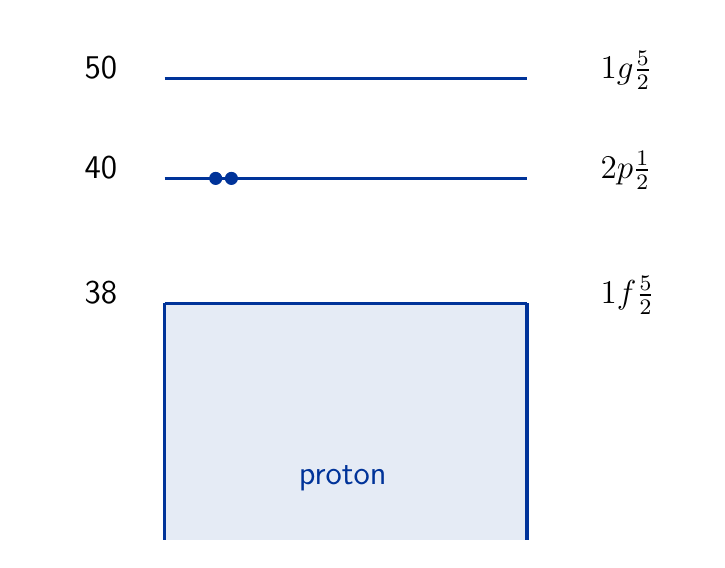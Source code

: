 \begin{tikzpicture}[y=-1cm]
  \sf
  \definecolor{red}{RGB}{221,42,43}
  \definecolor{green}{RGB}{105,182,40}
  \definecolor{blue}{RGB}{0,51,153}
  \definecolor{orange}{RGB}{192,128,64}

  \clip (3.5,13) rectangle (12,6.5);

  \fill[blue!10] (5.239,10.001) rectangle (9.842,13.018);
  \draw[blue, very thick] (5.239,13.018) -- (5.239,10.001);
  \draw[blue, very thick] (9.842,13.018) -- (9.842,10.001);
  \draw[blue, very thick] (5.239,10.001) -- (9.842,10.001);
  \draw[blue, very thick] (5.239,8.414) -- (9.842,8.414);
  \draw[blue, very thick] (5.239,7.144) -- (9.842,7.144);

  \begin{scope}[xshift=-10pt]
    \draw[blue,fill=blue] (6.239,8.414) circle (0.076cm);
    \draw[blue,fill=blue] (6.439,8.414) circle (0.076cm);
  \end{scope}

  \begin{scope}[xshift=7cm]
    \path (3.651,7.144) node[text=black,anchor=base west] {\large{}$1g\tfrac{5}{2}$};
    \path (3.651,8.414) node[text=black,anchor=base west] {\large{}$2p\tfrac{1}{2}$};
    \path (3.651,10.001) node[text=black,anchor=base west] {\large{}$1f\tfrac{5}{2}$};
  \end{scope}

  \begin{scope}[xshift=-13cm]
    \path (17.098,7.144) node[text=black,anchor=base west] {\large{}50};
    \path (17.098,8.414) node[text=black,anchor=base west] {\large{}40};
    \path (17.098,10.001) node[text=black,anchor=base west] {\large{}38};
  \end{scope}

  \path (7.5,12.224) node[text=blue] {\large{}proton};

\end{tikzpicture}%

%% Configure (x)emacs for this file ...
%% Local Variables:
%% mode: latex
%% End:

